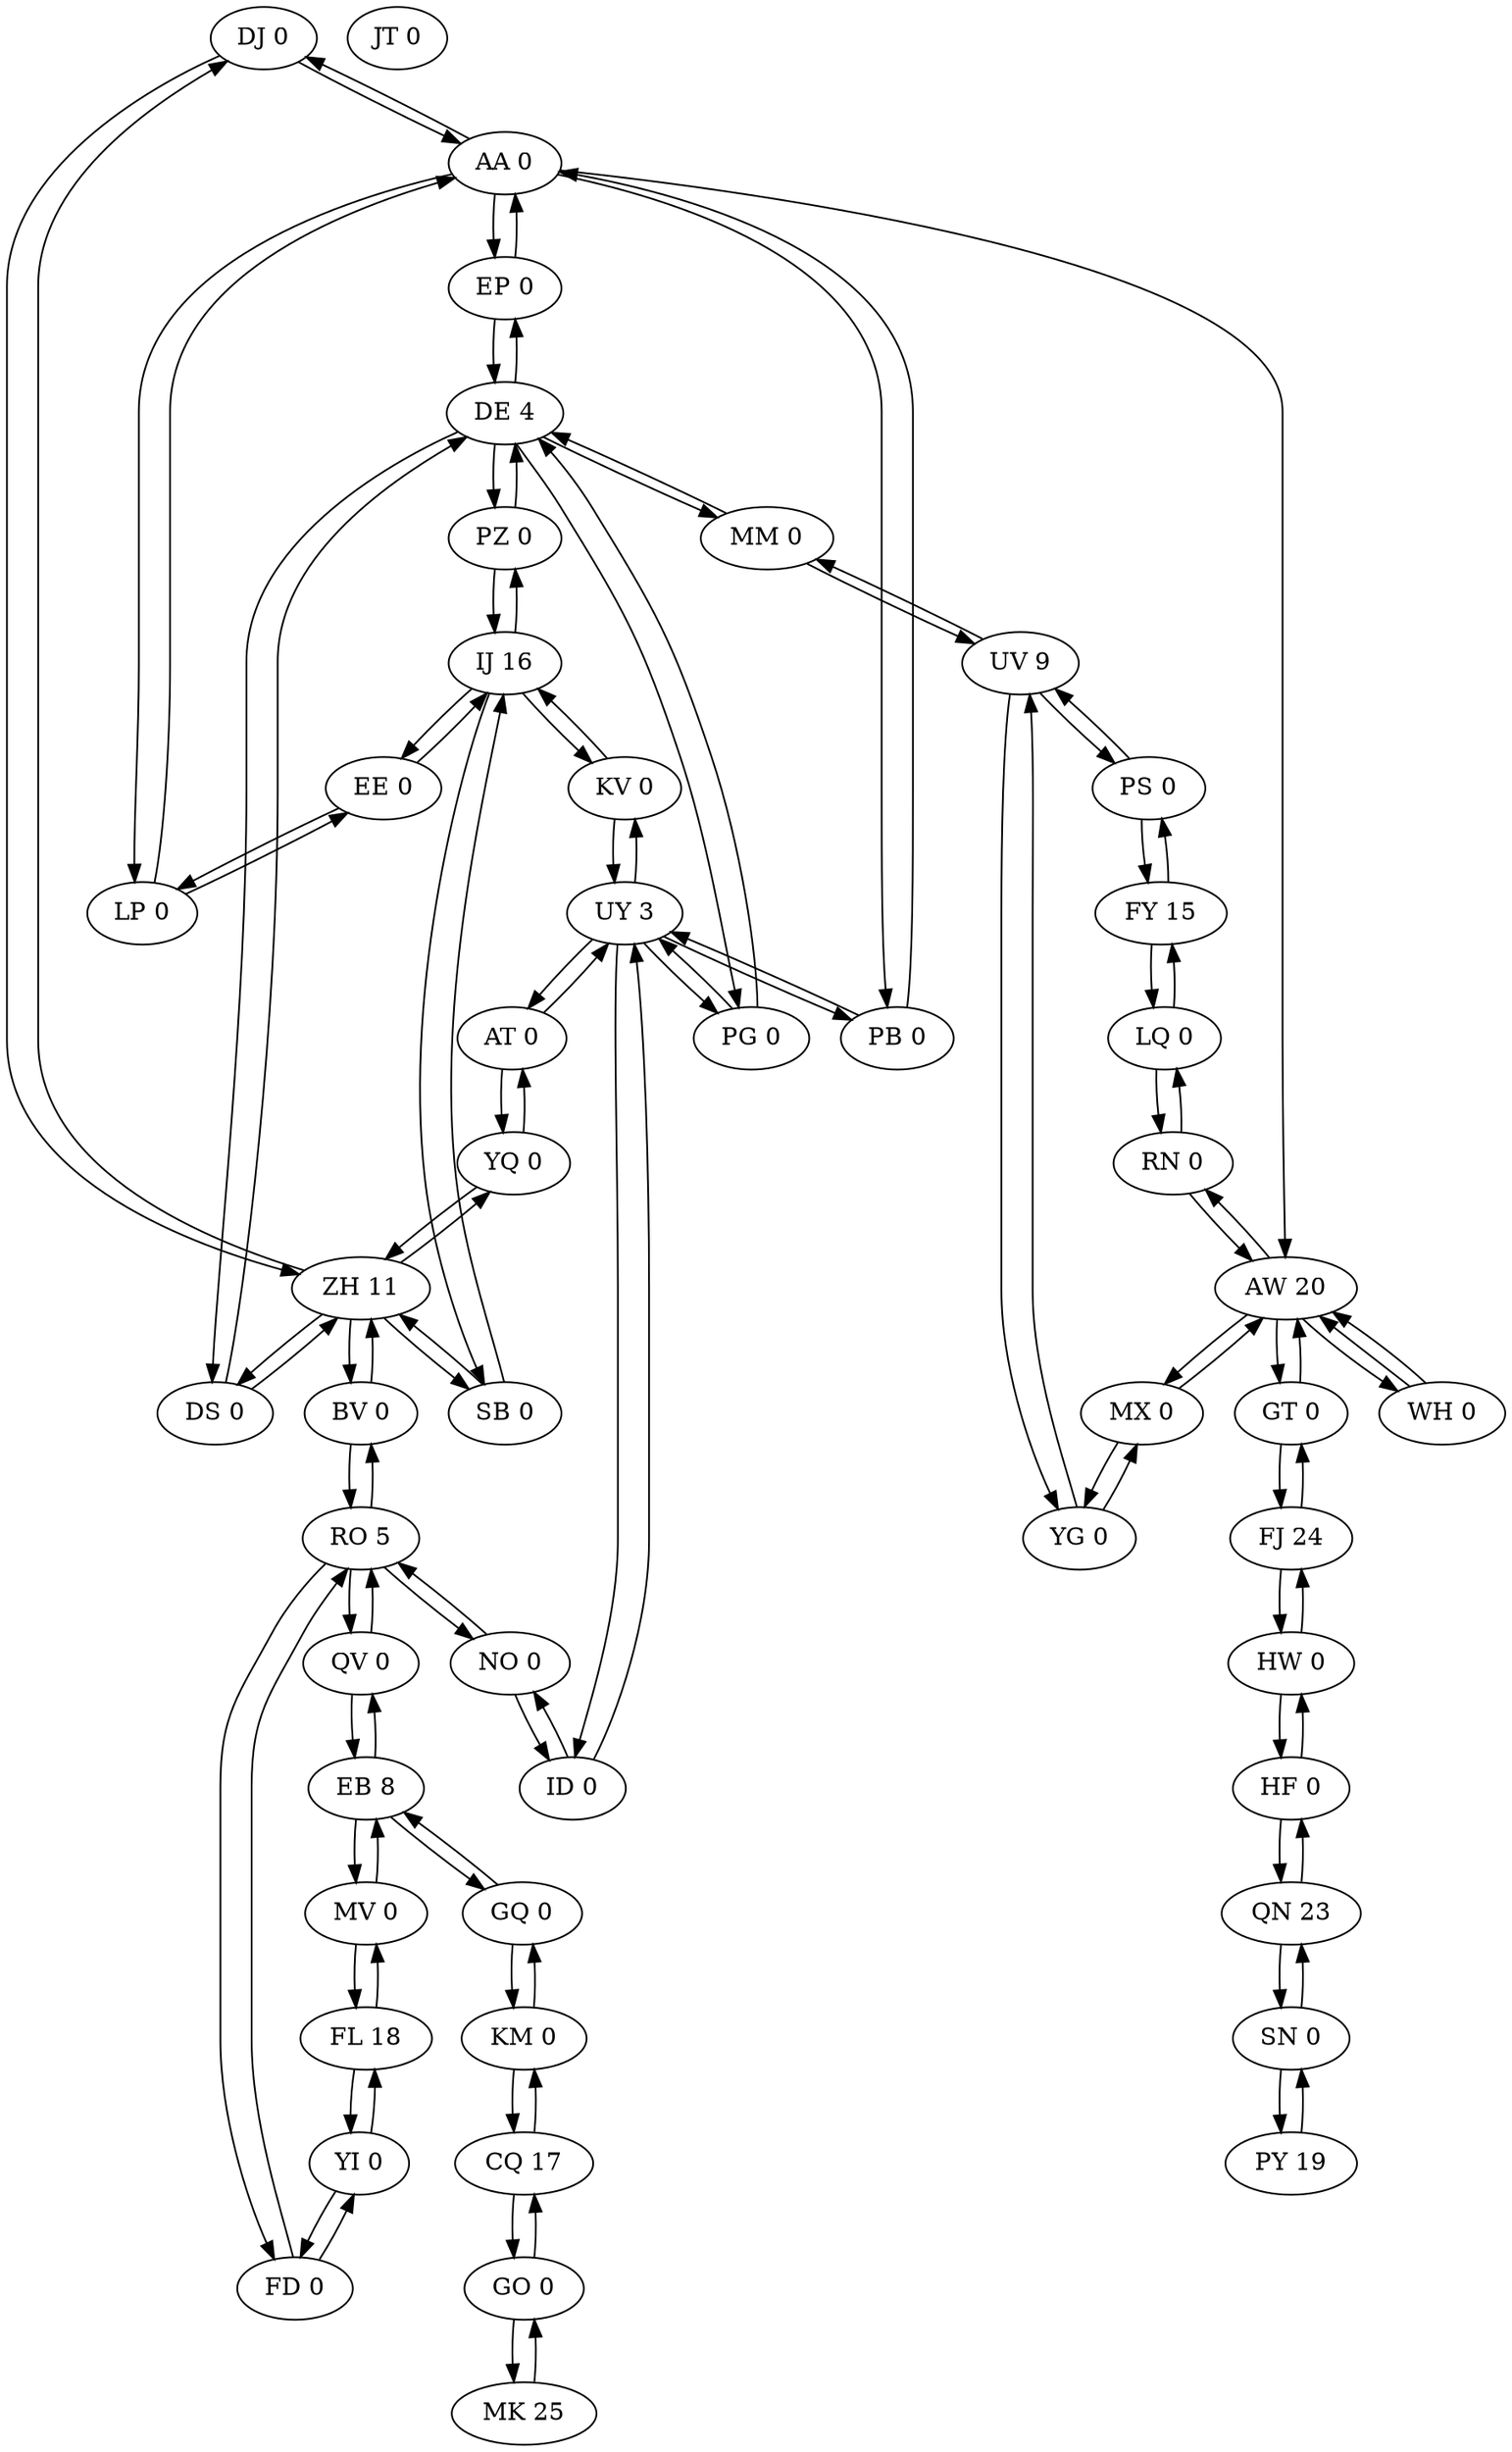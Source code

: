 digraph {
DJ [label ="DJ 0"]
LP [label ="LP 0"]
GT [label ="GT 0"]
RO [label ="RO 5"]
PS [label ="PS 0"]
QV [label ="QV 0"]
MV [label ="MV 0"]
RN [label ="RN 0"]
HF [label ="HF 0"]
PY [label ="PY 19"]
AT [label ="AT 0"]
UY [label ="UY 3"]
YI [label ="YI 0"]
EB [label ="EB 8"]
ID [label ="ID 0"]
FY [label ="FY 15"]
GQ [label ="GQ 0"]
HW [label ="HW 0"]
CQ [label ="CQ 17"]
AW [label ="AW 20"]
BV [label ="BV 0"]
PB [label ="PB 0"]
MX [label ="MX 0"]
DE [label ="DE 4"]
AA [label ="AA 0"]
QN [label ="QN 23"]
GO [label ="GO 0"]
PZ [label ="PZ 0"]
PG [label ="PG 0"]
FL [label ="FL 18"]
DS [label ="DS 0"]
ZH [label ="ZH 11"]
KV [label ="KV 0"]
UV [label ="UV 9"]
WH [label ="WH 0"]
FD [label ="FD 0"]
FJ [label ="FJ 24"]
JT [label ="JT 0"]
SN [label ="SN 0"]
KM [label ="KM 0"]
LQ [label ="LQ 0"]
NO [label ="NO 0"]
SB [label ="SB 0"]
MK [label ="MK 25"]
YG [label ="YG 0"]
IJ [label ="IJ 16"]
EP [label ="EP 0"]
MM [label ="MM 0"]
YQ [label ="YQ 0"]
EE [label ="EE 0"]
DJ -> ZH
DJ -> AA
LP -> AA
LP -> EE
GT -> FJ
GT -> AW
RO -> NO
RO -> FD
RO -> QV
RO -> BV
PS -> FY
PS -> UV
QV -> EB
QV -> RO
MV -> FL
MV -> EB
RN -> AW
RN -> LQ
HF -> QN
HF -> HW
PY -> SN
AT -> YQ
AT -> UY
UY -> KV
UY -> ID
UY -> AT
UY -> PB
UY -> PG
YI -> FL
YI -> FD
EB -> MV
EB -> GQ
EB -> QV
ID -> NO
ID -> UY
FY -> LQ
FY -> PS
GQ -> EB
GQ -> KM
HW -> FJ
HW -> HF
CQ -> KM
CQ -> GO
AW -> RN
AW -> GT
AW -> WH
AW -> MX
BV -> RO
BV -> ZH
PB -> UY
PB -> AA
MX -> AW
MX -> YG
DE -> MM
DE -> PZ
DE -> PG
DE -> DS
DE -> EP
AA -> EP
AA -> PB
AA -> LP
AA -> AW
AA -> DJ
QN -> SN
QN -> HF
GO -> CQ
GO -> MK
PZ -> IJ
PZ -> DE
PG -> UY
PG -> DE
FL -> MV
FL -> YI
DS -> DE
DS -> ZH
ZH -> YQ
ZH -> BV
ZH -> DJ
ZH -> DS
ZH -> SB
KV -> UY
KV -> IJ
UV -> MM
UV -> PS
UV -> YG
WH -> AW
WH -> AW
FD -> YI
FD -> RO
FJ -> HW
FJ -> GT
SN -> PY
SN -> QN
KM -> GQ
KM -> CQ
LQ -> RN
LQ -> FY
NO -> ID
NO -> RO
SB -> ZH
SB -> IJ
MK -> GO
YG -> MX
YG -> UV
IJ -> EE
IJ -> KV
IJ -> PZ
IJ -> SB
EP -> AA
EP -> DE
MM -> UV
MM -> DE
YQ -> AT
YQ -> ZH
EE -> LP
EE -> IJ
}
